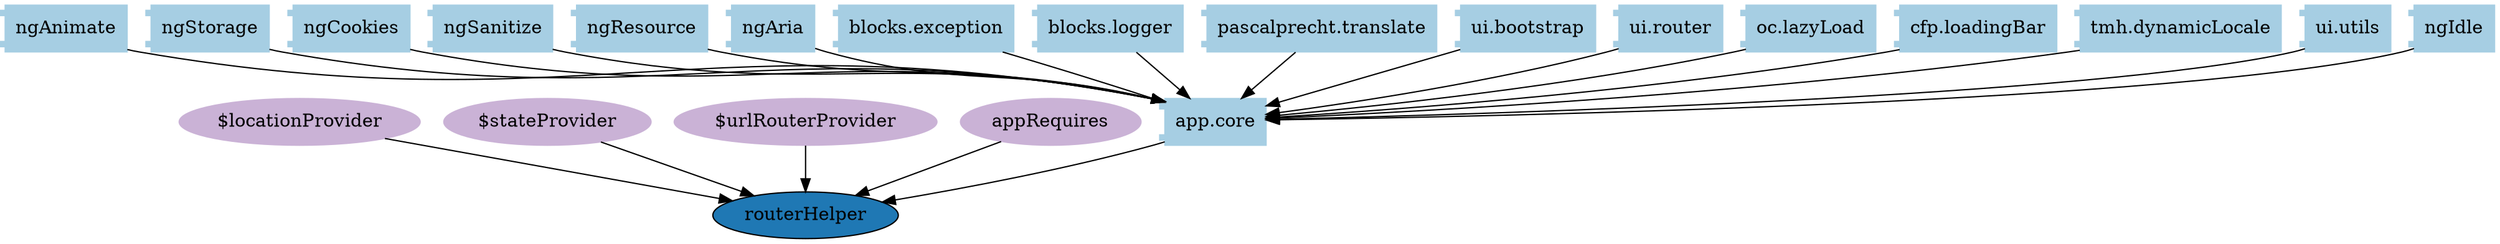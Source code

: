 digraph dependencies {
  node[shape="component",style="filled",colorscheme=paired12]


    node[shape="component"]
    "app.core"[label="app.core", color=1]

    
      "ngAnimate"[label="ngAnimate", color=1]
      "ngAnimate" -> "app.core"
    
      "ngStorage"[label="ngStorage", color=1]
      "ngStorage" -> "app.core"
    
      "ngCookies"[label="ngCookies", color=1]
      "ngCookies" -> "app.core"
    
      "ngSanitize"[label="ngSanitize", color=1]
      "ngSanitize" -> "app.core"
    
      "ngResource"[label="ngResource", color=1]
      "ngResource" -> "app.core"
    
      "ngAria"[label="ngAria", color=1]
      "ngAria" -> "app.core"
    
      "blocks.exception"[label="blocks.exception", color=1]
      "blocks.exception" -> "app.core"
    
      "blocks.logger"[label="blocks.logger", color=1]
      "blocks.logger" -> "app.core"
    
      "pascalprecht.translate"[label="pascalprecht.translate", color=1]
      "pascalprecht.translate" -> "app.core"
    
      "ui.bootstrap"[label="ui.bootstrap", color=1]
      "ui.bootstrap" -> "app.core"
    
      "ui.router"[label="ui.router", color=1]
      "ui.router" -> "app.core"
    
      "oc.lazyLoad"[label="oc.lazyLoad", color=1]
      "oc.lazyLoad" -> "app.core"
    
      "cfp.loadingBar"[label="cfp.loadingBar", color=1]
      "cfp.loadingBar" -> "app.core"
    
      "tmh.dynamicLocale"[label="tmh.dynamicLocale", color=1]
      "tmh.dynamicLocale" -> "app.core"
    
      "ui.utils"[label="ui.utils", color=1]
      "ui.utils" -> "app.core"
    
      "ngIdle"[label="ngIdle", color=1]
      "ngIdle" -> "app.core"
    


    node[shape="ellipse"]
    
      "routerHelper"[label="routerHelper", fillcolor=2]
      "app.core" -> "routerHelper"
    


    

    

    

    node[shape="cds"]
    

    









    node[shape="ellipse",style="filled", color=9]
    
      
        "$locationProvider"[label="$locationProvider"]
        "$locationProvider" -> "routerHelper"
      
        "$stateProvider"[label="$stateProvider"]
        "$stateProvider" -> "routerHelper"
      
        "$urlRouterProvider"[label="$urlRouterProvider"]
        "$urlRouterProvider" -> "routerHelper"
      
        "appRequires"[label="appRequires"]
        "appRequires" -> "routerHelper"
      
    

    


    

    

    

    


}
